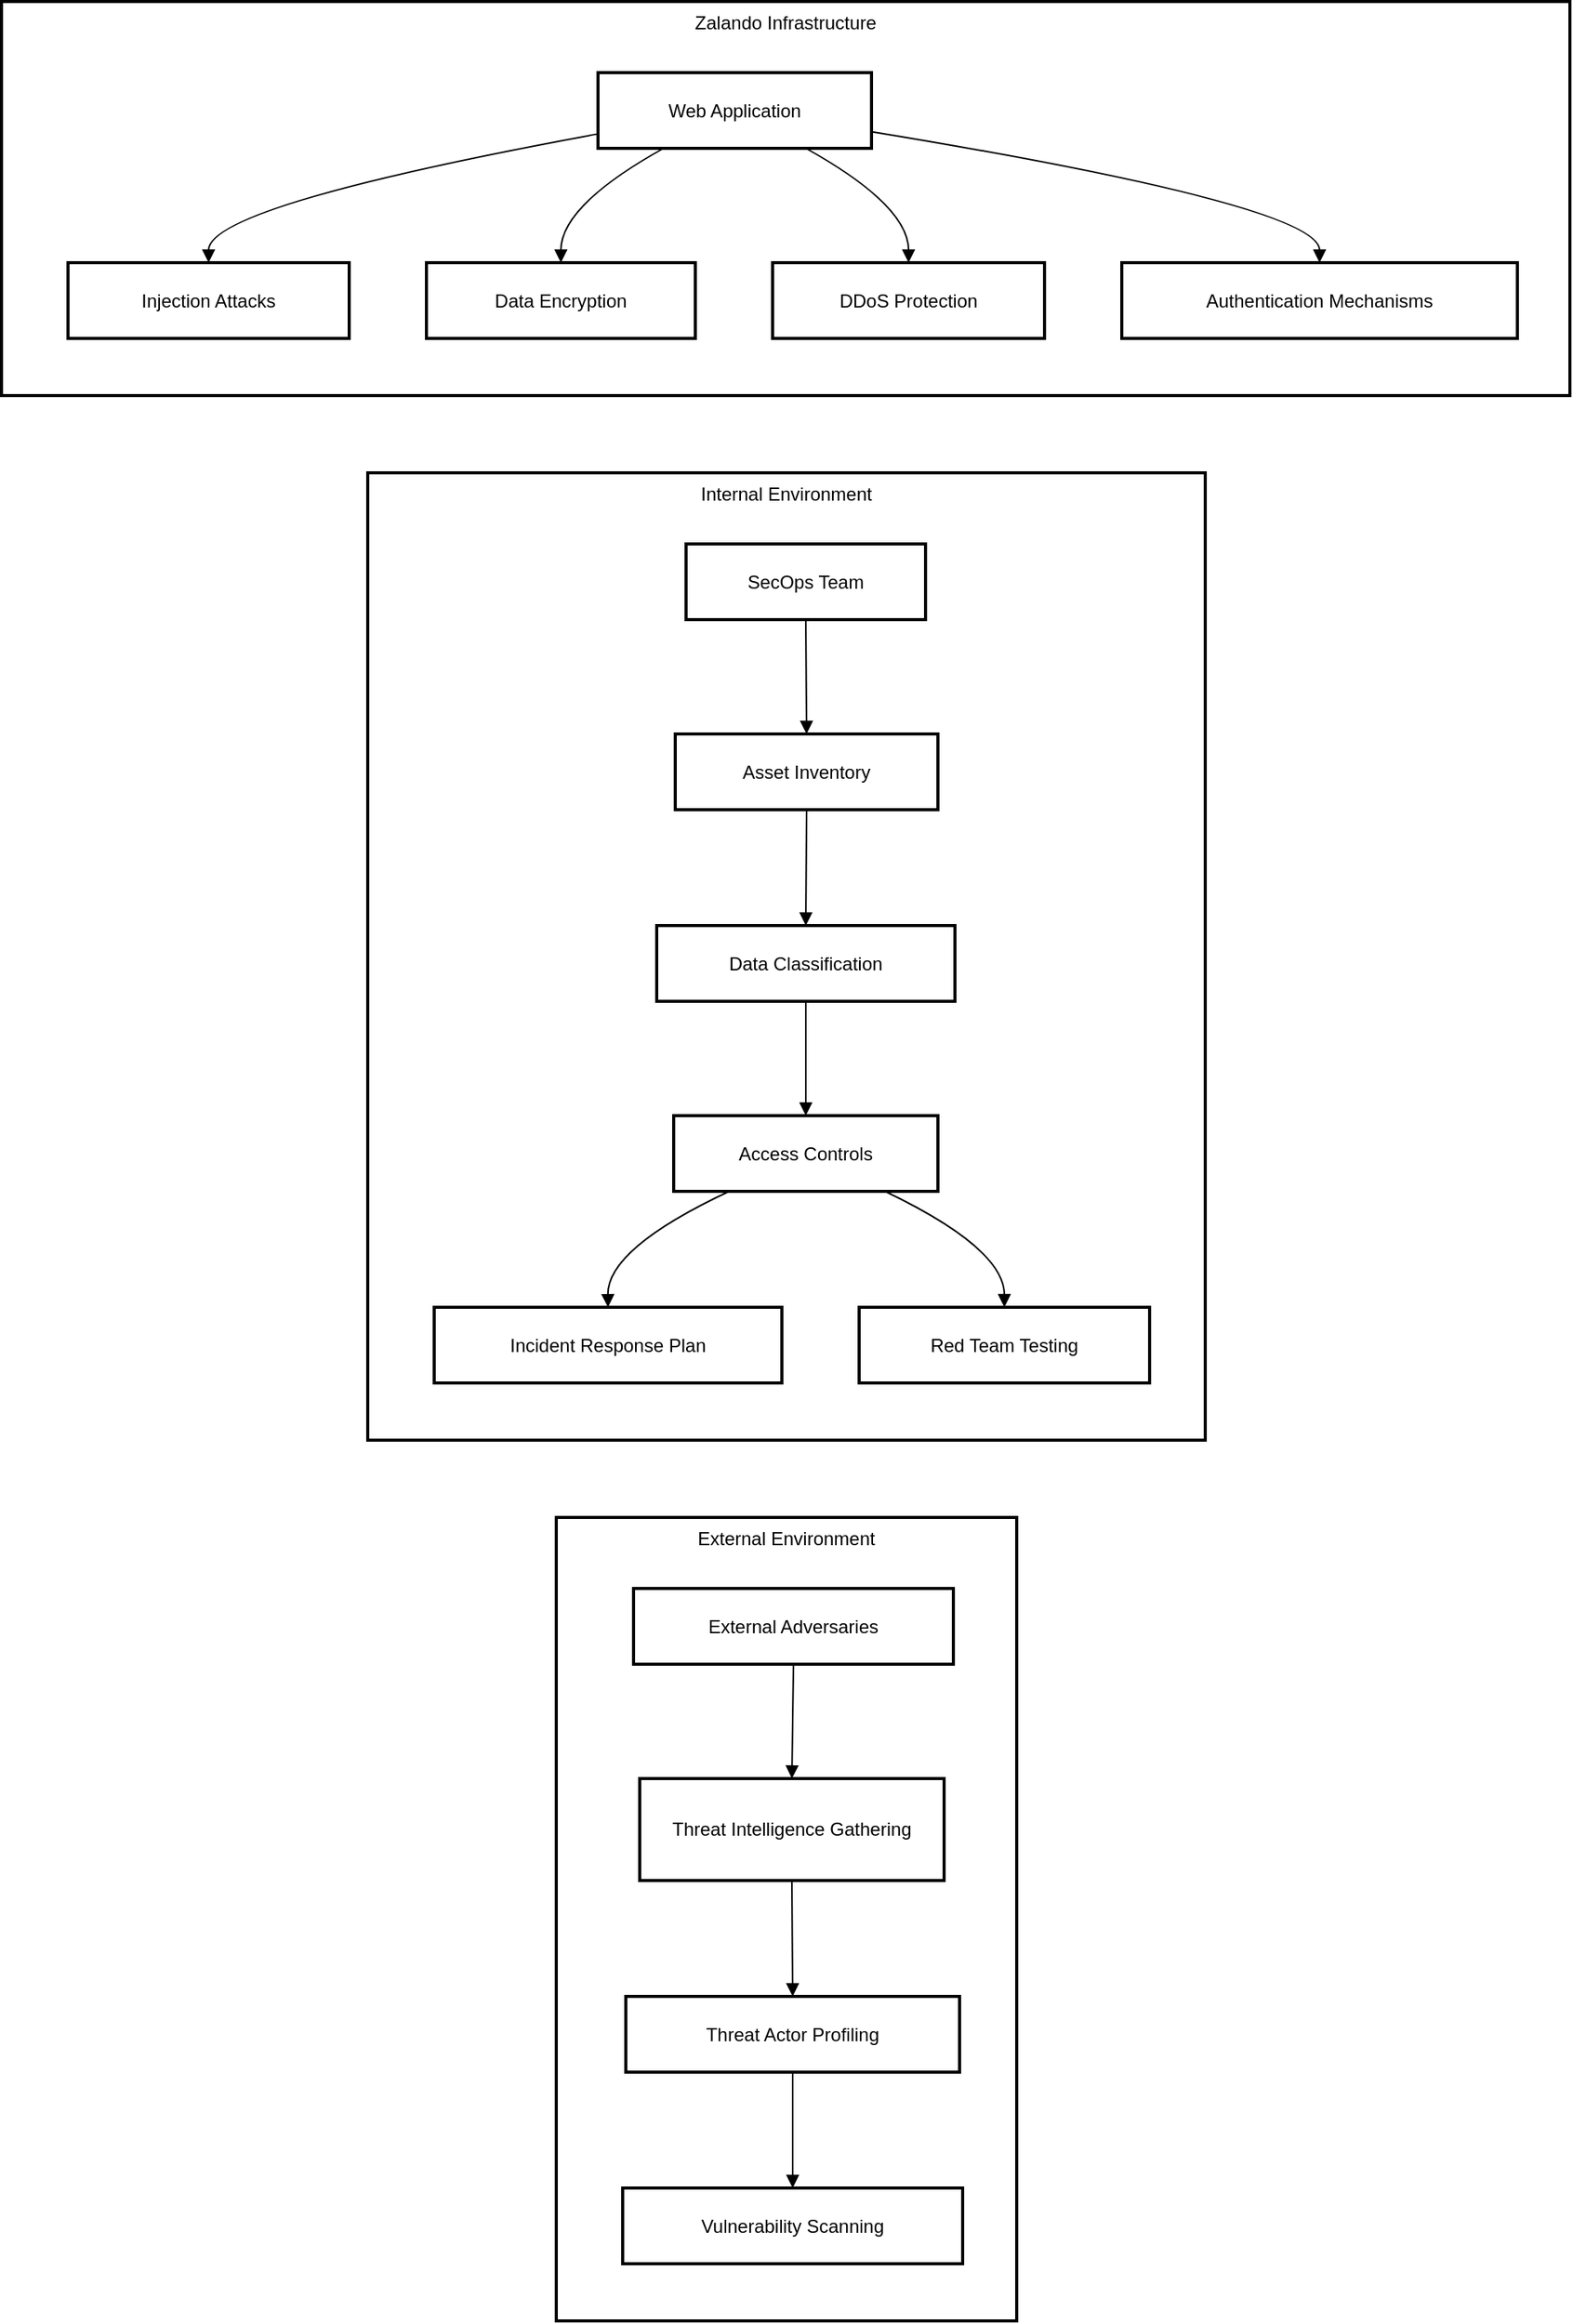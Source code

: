 <mxfile version="25.0.3" pages="2">
  <diagram name="Page-1" id="8uCo21Dttt94qJpKGFE5">
    <mxGraphModel>
      <root>
        <mxCell id="0" />
        <mxCell id="1" parent="0" />
        <mxCell id="2" value="Zalando Infrastructure" style="whiteSpace=wrap;strokeWidth=2;verticalAlign=top;" vertex="1" parent="1">
          <mxGeometry x="8" y="8" width="1015" height="255" as="geometry" />
        </mxCell>
        <mxCell id="3" value="Web Application" style="whiteSpace=wrap;strokeWidth=2;" vertex="1" parent="2">
          <mxGeometry x="386" y="46" width="177" height="49" as="geometry" />
        </mxCell>
        <mxCell id="4" value="Injection Attacks" style="whiteSpace=wrap;strokeWidth=2;" vertex="1" parent="2">
          <mxGeometry x="43" y="169" width="182" height="49" as="geometry" />
        </mxCell>
        <mxCell id="5" value="Data Encryption" style="whiteSpace=wrap;strokeWidth=2;" vertex="1" parent="2">
          <mxGeometry x="275" y="169" width="174" height="49" as="geometry" />
        </mxCell>
        <mxCell id="6" value="DDoS Protection" style="whiteSpace=wrap;strokeWidth=2;" vertex="1" parent="2">
          <mxGeometry x="499" y="169" width="176" height="49" as="geometry" />
        </mxCell>
        <mxCell id="7" value="Authentication Mechanisms" style="whiteSpace=wrap;strokeWidth=2;" vertex="1" parent="2">
          <mxGeometry x="725" y="169" width="256" height="49" as="geometry" />
        </mxCell>
        <mxCell id="8" value="" style="curved=1;startArrow=none;endArrow=block;exitX=0;exitY=0.81;entryX=0.5;entryY=0;" edge="1" parent="2" source="3" target="4">
          <mxGeometry relative="1" as="geometry">
            <Array as="points">
              <mxPoint x="134" y="132" />
            </Array>
          </mxGeometry>
        </mxCell>
        <mxCell id="9" value="" style="curved=1;startArrow=none;endArrow=block;exitX=0.25;exitY=0.98;entryX=0.5;entryY=0;" edge="1" parent="2" source="3" target="5">
          <mxGeometry relative="1" as="geometry">
            <Array as="points">
              <mxPoint x="362" y="132" />
            </Array>
          </mxGeometry>
        </mxCell>
        <mxCell id="10" value="" style="curved=1;startArrow=none;endArrow=block;exitX=0.75;exitY=0.98;entryX=0.5;entryY=0;" edge="1" parent="2" source="3" target="6">
          <mxGeometry relative="1" as="geometry">
            <Array as="points">
              <mxPoint x="587" y="132" />
            </Array>
          </mxGeometry>
        </mxCell>
        <mxCell id="11" value="" style="curved=1;startArrow=none;endArrow=block;exitX=1;exitY=0.78;entryX=0.5;entryY=0;" edge="1" parent="2" source="3" target="7">
          <mxGeometry relative="1" as="geometry">
            <Array as="points">
              <mxPoint x="853" y="132" />
            </Array>
          </mxGeometry>
        </mxCell>
        <mxCell id="12" value="Internal Environment" style="whiteSpace=wrap;strokeWidth=2;verticalAlign=top;" vertex="1" parent="1">
          <mxGeometry x="245" y="313" width="542" height="626" as="geometry" />
        </mxCell>
        <mxCell id="13" value="SecOps Team" style="whiteSpace=wrap;strokeWidth=2;" vertex="1" parent="12">
          <mxGeometry x="206" y="46" width="155" height="49" as="geometry" />
        </mxCell>
        <mxCell id="14" value="Asset Inventory" style="whiteSpace=wrap;strokeWidth=2;" vertex="1" parent="12">
          <mxGeometry x="199" y="169" width="170" height="49" as="geometry" />
        </mxCell>
        <mxCell id="15" value="Data Classification" style="whiteSpace=wrap;strokeWidth=2;" vertex="1" parent="12">
          <mxGeometry x="187" y="293" width="193" height="49" as="geometry" />
        </mxCell>
        <mxCell id="16" value="Access Controls" style="whiteSpace=wrap;strokeWidth=2;" vertex="1" parent="12">
          <mxGeometry x="198" y="416" width="171" height="49" as="geometry" />
        </mxCell>
        <mxCell id="17" value="Incident Response Plan" style="whiteSpace=wrap;strokeWidth=2;" vertex="1" parent="12">
          <mxGeometry x="43" y="540" width="225" height="49" as="geometry" />
        </mxCell>
        <mxCell id="18" value="Red Team Testing" style="whiteSpace=wrap;strokeWidth=2;" vertex="1" parent="12">
          <mxGeometry x="318" y="540" width="188" height="49" as="geometry" />
        </mxCell>
        <mxCell id="19" value="" style="curved=1;startArrow=none;endArrow=block;exitX=0.5;exitY=0.98;entryX=0.5;entryY=0;" edge="1" parent="12" source="13" target="14">
          <mxGeometry relative="1" as="geometry">
            <Array as="points" />
          </mxGeometry>
        </mxCell>
        <mxCell id="20" value="" style="curved=1;startArrow=none;endArrow=block;exitX=0.5;exitY=0.99;entryX=0.5;entryY=-0.01;" edge="1" parent="12" source="14" target="15">
          <mxGeometry relative="1" as="geometry">
            <Array as="points" />
          </mxGeometry>
        </mxCell>
        <mxCell id="21" value="" style="curved=1;startArrow=none;endArrow=block;exitX=0.5;exitY=0.99;entryX=0.5;entryY=0.01;" edge="1" parent="12" source="15" target="16">
          <mxGeometry relative="1" as="geometry">
            <Array as="points" />
          </mxGeometry>
        </mxCell>
        <mxCell id="22" value="" style="curved=1;startArrow=none;endArrow=block;exitX=0.21;exitY=1;entryX=0.5;entryY=0;" edge="1" parent="12" source="16" target="17">
          <mxGeometry relative="1" as="geometry">
            <Array as="points">
              <mxPoint x="155" y="502" />
            </Array>
          </mxGeometry>
        </mxCell>
        <mxCell id="23" value="" style="curved=1;startArrow=none;endArrow=block;exitX=0.8;exitY=1;entryX=0.5;entryY=0;" edge="1" parent="12" source="16" target="18">
          <mxGeometry relative="1" as="geometry">
            <Array as="points">
              <mxPoint x="412" y="502" />
            </Array>
          </mxGeometry>
        </mxCell>
        <mxCell id="24" value="External Environment" style="whiteSpace=wrap;strokeWidth=2;verticalAlign=top;" vertex="1" parent="1">
          <mxGeometry x="367" y="989" width="298" height="520" as="geometry" />
        </mxCell>
        <mxCell id="25" value="External Adversaries" style="whiteSpace=wrap;strokeWidth=2;" vertex="1" parent="24">
          <mxGeometry x="50" y="46" width="207" height="49" as="geometry" />
        </mxCell>
        <mxCell id="26" value="Threat Intelligence Gathering" style="whiteSpace=wrap;strokeWidth=2;" vertex="1" parent="24">
          <mxGeometry x="54" y="169" width="197" height="66" as="geometry" />
        </mxCell>
        <mxCell id="27" value="Threat Actor Profiling" style="whiteSpace=wrap;strokeWidth=2;" vertex="1" parent="24">
          <mxGeometry x="45" y="310" width="216" height="49" as="geometry" />
        </mxCell>
        <mxCell id="28" value="Vulnerability Scanning" style="whiteSpace=wrap;strokeWidth=2;" vertex="1" parent="24">
          <mxGeometry x="43" y="434" width="220" height="49" as="geometry" />
        </mxCell>
        <mxCell id="29" value="" style="curved=1;startArrow=none;endArrow=block;exitX=0.5;exitY=0.98;entryX=0.5;entryY=0;" edge="1" parent="24" source="25" target="26">
          <mxGeometry relative="1" as="geometry">
            <Array as="points" />
          </mxGeometry>
        </mxCell>
        <mxCell id="30" value="" style="curved=1;startArrow=none;endArrow=block;exitX=0.5;exitY=1;entryX=0.5;entryY=0.01;" edge="1" parent="24" source="26" target="27">
          <mxGeometry relative="1" as="geometry">
            <Array as="points" />
          </mxGeometry>
        </mxCell>
        <mxCell id="31" value="" style="curved=1;startArrow=none;endArrow=block;exitX=0.5;exitY=1;entryX=0.5;entryY=0;" edge="1" parent="24" source="27" target="28">
          <mxGeometry relative="1" as="geometry">
            <Array as="points" />
          </mxGeometry>
        </mxCell>
      </root>
    </mxGraphModel>
  </diagram>
  <diagram id="gNr2HnvqKmG5Y6MUdSiQ" name="Page-2">
    <mxGraphModel dx="4986" dy="3188" grid="1" gridSize="10" guides="1" tooltips="1" connect="1" arrows="1" fold="1" page="1" pageScale="1" pageWidth="850" pageHeight="1100" background="none" math="0" shadow="0">
      <root>
        <mxCell id="0" />
        <mxCell id="1" parent="0" />
        <mxCell id="b5F2MMVgCwlKpUd0V6zs-48" style="edgeStyle=orthogonalEdgeStyle;rounded=0;orthogonalLoop=1;jettySize=auto;html=1;exitX=0.5;exitY=1;exitDx=0;exitDy=0;exitPerimeter=0;entryX=0.5;entryY=0;entryDx=0;entryDy=0;" edge="1" parent="1" source="b5F2MMVgCwlKpUd0V6zs-2" target="b5F2MMVgCwlKpUd0V6zs-8">
          <mxGeometry relative="1" as="geometry" />
        </mxCell>
        <mxCell id="b5F2MMVgCwlKpUd0V6zs-2" value="&lt;font style=&quot;font-size: 20px;&quot;&gt;Article Database&lt;/font&gt;" style="shape=cylinder3;whiteSpace=wrap;html=1;boundedLbl=1;backgroundOutline=1;size=15;" vertex="1" parent="1">
          <mxGeometry x="750" width="170" height="150" as="geometry" />
        </mxCell>
        <mxCell id="b5F2MMVgCwlKpUd0V6zs-3" value="&lt;font style=&quot;font-size: 20px;&quot;&gt;Google ADs&lt;/font&gt;" style="shape=cube;whiteSpace=wrap;html=1;boundedLbl=1;backgroundOutline=1;darkOpacity=0.05;darkOpacity2=0.1;direction=east;" vertex="1" parent="1">
          <mxGeometry x="-660" y="380" width="190" height="120" as="geometry" />
        </mxCell>
        <mxCell id="b5F2MMVgCwlKpUd0V6zs-45" style="edgeStyle=orthogonalEdgeStyle;rounded=0;orthogonalLoop=1;jettySize=auto;html=1;exitX=0.5;exitY=0;exitDx=0;exitDy=0;entryX=0.5;entryY=1;entryDx=0;entryDy=0;" edge="1" parent="1" source="b5F2MMVgCwlKpUd0V6zs-4" target="b5F2MMVgCwlKpUd0V6zs-7">
          <mxGeometry relative="1" as="geometry">
            <mxPoint x="320" y="440" as="targetPoint" />
          </mxGeometry>
        </mxCell>
        <mxCell id="b5F2MMVgCwlKpUd0V6zs-4" value="&lt;font style=&quot;font-size: 20px;&quot;&gt;Customer journey service&lt;/font&gt;" style="rounded=0;whiteSpace=wrap;html=1;" vertex="1" parent="1">
          <mxGeometry x="245" y="670" width="170" height="90" as="geometry" />
        </mxCell>
        <mxCell id="b5F2MMVgCwlKpUd0V6zs-46" style="edgeStyle=orthogonalEdgeStyle;rounded=0;orthogonalLoop=1;jettySize=auto;html=1;exitX=0.5;exitY=0;exitDx=0;exitDy=0;exitPerimeter=0;" edge="1" parent="1" source="b5F2MMVgCwlKpUd0V6zs-5">
          <mxGeometry relative="1" as="geometry">
            <mxPoint x="323.857" y="760" as="targetPoint" />
          </mxGeometry>
        </mxCell>
        <mxCell id="b5F2MMVgCwlKpUd0V6zs-5" value="&lt;font style=&quot;font-size: 20px;&quot;&gt;Customer journey Representative&lt;/font&gt;" style="shape=cylinder3;whiteSpace=wrap;html=1;boundedLbl=1;backgroundOutline=1;size=15;" vertex="1" parent="1">
          <mxGeometry x="240" y="840" width="170" height="120" as="geometry" />
        </mxCell>
        <mxCell id="b5F2MMVgCwlKpUd0V6zs-62" style="edgeStyle=orthogonalEdgeStyle;rounded=0;orthogonalLoop=1;jettySize=auto;html=1;exitX=1;exitY=0.5;exitDx=0;exitDy=0;entryX=1;entryY=0.5;entryDx=0;entryDy=0;" edge="1" parent="1" source="b5F2MMVgCwlKpUd0V6zs-7" target="b5F2MMVgCwlKpUd0V6zs-33">
          <mxGeometry relative="1" as="geometry">
            <Array as="points">
              <mxPoint x="530" y="260" />
              <mxPoint x="530" y="-180" />
            </Array>
          </mxGeometry>
        </mxCell>
        <mxCell id="b5F2MMVgCwlKpUd0V6zs-67" style="edgeStyle=orthogonalEdgeStyle;rounded=0;orthogonalLoop=1;jettySize=auto;html=1;exitX=0.5;exitY=1;exitDx=0;exitDy=0;" edge="1" parent="1" source="b5F2MMVgCwlKpUd0V6zs-7">
          <mxGeometry relative="1" as="geometry">
            <mxPoint x="1540" y="210" as="targetPoint" />
            <Array as="points">
              <mxPoint x="330" y="410" />
              <mxPoint x="1540" y="410" />
            </Array>
          </mxGeometry>
        </mxCell>
        <mxCell id="b5F2MMVgCwlKpUd0V6zs-7" value="&lt;font style=&quot;font-size: 20px;&quot;&gt;Product Detail Page(PDP)&lt;/font&gt;" style="whiteSpace=wrap;html=1;aspect=fixed;" vertex="1" parent="1">
          <mxGeometry x="200" y="130" width="260" height="260" as="geometry" />
        </mxCell>
        <mxCell id="b5F2MMVgCwlKpUd0V6zs-59" style="edgeStyle=orthogonalEdgeStyle;rounded=0;orthogonalLoop=1;jettySize=auto;html=1;exitX=0;exitY=0.5;exitDx=0;exitDy=0;entryX=0.5;entryY=1;entryDx=0;entryDy=0;" edge="1" parent="1" source="b5F2MMVgCwlKpUd0V6zs-8" target="b5F2MMVgCwlKpUd0V6zs-7">
          <mxGeometry relative="1" as="geometry" />
        </mxCell>
        <mxCell id="b5F2MMVgCwlKpUd0V6zs-8" value="&lt;font style=&quot;font-size: 20px;&quot;&gt;Search Engine&lt;/font&gt;" style="whiteSpace=wrap;html=1;aspect=fixed;" vertex="1" parent="1">
          <mxGeometry x="735" y="490" width="200" height="200" as="geometry" />
        </mxCell>
        <mxCell id="b5F2MMVgCwlKpUd0V6zs-36" style="edgeStyle=orthogonalEdgeStyle;rounded=0;orthogonalLoop=1;jettySize=auto;html=1;exitX=1;exitY=0.5;exitDx=0;exitDy=0;entryX=0;entryY=0.5;entryDx=0;entryDy=0;" edge="1" parent="1" source="b5F2MMVgCwlKpUd0V6zs-14" target="b5F2MMVgCwlKpUd0V6zs-18">
          <mxGeometry relative="1" as="geometry" />
        </mxCell>
        <mxCell id="b5F2MMVgCwlKpUd0V6zs-14" value="&lt;font style=&quot;font-size: 20px;&quot;&gt;cart service&lt;/font&gt;" style="whiteSpace=wrap;html=1;aspect=fixed;" vertex="1" parent="1">
          <mxGeometry x="1430" y="-17.5" width="225" height="225" as="geometry" />
        </mxCell>
        <mxCell id="b5F2MMVgCwlKpUd0V6zs-15" value="&lt;font style=&quot;font-size: 20px;&quot;&gt;Stock DB&lt;/font&gt;" style="shape=cylinder3;whiteSpace=wrap;html=1;boundedLbl=1;backgroundOutline=1;size=15;" vertex="1" parent="1">
          <mxGeometry x="1443.75" y="830" width="202.5" height="160" as="geometry" />
        </mxCell>
        <mxCell id="b5F2MMVgCwlKpUd0V6zs-66" style="edgeStyle=orthogonalEdgeStyle;rounded=0;orthogonalLoop=1;jettySize=auto;html=1;exitX=0;exitY=0.5;exitDx=0;exitDy=0;" edge="1" parent="1" source="b5F2MMVgCwlKpUd0V6zs-16">
          <mxGeometry relative="1" as="geometry">
            <mxPoint x="470" y="260" as="targetPoint" />
            <Array as="points">
              <mxPoint x="1370" y="635" />
              <mxPoint x="1370" y="260" />
            </Array>
          </mxGeometry>
        </mxCell>
        <mxCell id="b5F2MMVgCwlKpUd0V6zs-74" style="edgeStyle=orthogonalEdgeStyle;rounded=0;orthogonalLoop=1;jettySize=auto;html=1;exitX=0.5;exitY=0;exitDx=0;exitDy=0;entryX=0.5;entryY=1;entryDx=0;entryDy=0;" edge="1" parent="1" source="b5F2MMVgCwlKpUd0V6zs-16" target="b5F2MMVgCwlKpUd0V6zs-14">
          <mxGeometry relative="1" as="geometry" />
        </mxCell>
        <mxCell id="b5F2MMVgCwlKpUd0V6zs-16" value="&lt;font style=&quot;font-size: 20px;&quot;&gt;stock Service&lt;/font&gt;" style="whiteSpace=wrap;html=1;aspect=fixed;" vertex="1" parent="1">
          <mxGeometry x="1430" y="520" width="230" height="230" as="geometry" />
        </mxCell>
        <mxCell id="b5F2MMVgCwlKpUd0V6zs-37" style="edgeStyle=orthogonalEdgeStyle;rounded=0;orthogonalLoop=1;jettySize=auto;html=1;exitX=1;exitY=0.5;exitDx=0;exitDy=0;entryX=0;entryY=0.5;entryDx=0;entryDy=0;" edge="1" parent="1" source="b5F2MMVgCwlKpUd0V6zs-18" target="b5F2MMVgCwlKpUd0V6zs-19">
          <mxGeometry relative="1" as="geometry" />
        </mxCell>
        <mxCell id="b5F2MMVgCwlKpUd0V6zs-18" value="&lt;font style=&quot;font-size: 20px;&quot;&gt;Checkout&lt;/font&gt;" style="whiteSpace=wrap;html=1;aspect=fixed;" vertex="1" parent="1">
          <mxGeometry x="1940" y="5" width="180" height="180" as="geometry" />
        </mxCell>
        <mxCell id="b5F2MMVgCwlKpUd0V6zs-19" value="&lt;font style=&quot;font-size: 20px;&quot;&gt;Payment&lt;/font&gt;" style="whiteSpace=wrap;html=1;aspect=fixed;" vertex="1" parent="1">
          <mxGeometry x="2320" y="20" width="150" height="150" as="geometry" />
        </mxCell>
        <mxCell id="b5F2MMVgCwlKpUd0V6zs-20" value="&lt;font style=&quot;font-size: 20px;&quot;&gt;Customer tracking &amp;nbsp;service&lt;/font&gt;" style="rounded=0;whiteSpace=wrap;html=1;" vertex="1" parent="1">
          <mxGeometry x="-70" y="600" width="180" height="90" as="geometry" />
        </mxCell>
        <mxCell id="b5F2MMVgCwlKpUd0V6zs-50" style="edgeStyle=orthogonalEdgeStyle;rounded=0;orthogonalLoop=1;jettySize=auto;html=1;exitX=0;exitY=0.5;exitDx=0;exitDy=0;" edge="1" parent="1" source="b5F2MMVgCwlKpUd0V6zs-27">
          <mxGeometry relative="1" as="geometry">
            <mxPoint x="-470" y="440.429" as="targetPoint" />
          </mxGeometry>
        </mxCell>
        <mxCell id="b5F2MMVgCwlKpUd0V6zs-51" style="edgeStyle=orthogonalEdgeStyle;rounded=0;orthogonalLoop=1;jettySize=auto;html=1;exitX=0.5;exitY=1;exitDx=0;exitDy=0;entryX=0;entryY=0.5;entryDx=0;entryDy=0;" edge="1" parent="1" source="b5F2MMVgCwlKpUd0V6zs-27" target="b5F2MMVgCwlKpUd0V6zs-20">
          <mxGeometry relative="1" as="geometry" />
        </mxCell>
        <mxCell id="b5F2MMVgCwlKpUd0V6zs-27" value="&lt;font style=&quot;font-size: 20px;&quot;&gt;Tracking &amp;nbsp;service&lt;/font&gt;" style="rounded=0;whiteSpace=wrap;html=1;" vertex="1" parent="1">
          <mxGeometry x="-300" y="390" width="190" height="100" as="geometry" />
        </mxCell>
        <mxCell id="b5F2MMVgCwlKpUd0V6zs-52" style="edgeStyle=orthogonalEdgeStyle;rounded=0;orthogonalLoop=1;jettySize=auto;html=1;exitX=0;exitY=0.5;exitDx=0;exitDy=0;entryX=0.5;entryY=0;entryDx=0;entryDy=0;" edge="1" parent="1" source="b5F2MMVgCwlKpUd0V6zs-32" target="b5F2MMVgCwlKpUd0V6zs-27">
          <mxGeometry relative="1" as="geometry" />
        </mxCell>
        <mxCell id="b5F2MMVgCwlKpUd0V6zs-55" style="edgeStyle=orthogonalEdgeStyle;rounded=0;orthogonalLoop=1;jettySize=auto;html=1;exitX=0;exitY=0.5;exitDx=0;exitDy=0;entryX=0;entryY=0.5;entryDx=0;entryDy=0;" edge="1" parent="1" source="b5F2MMVgCwlKpUd0V6zs-32" target="b5F2MMVgCwlKpUd0V6zs-7">
          <mxGeometry relative="1" as="geometry" />
        </mxCell>
        <mxCell id="b5F2MMVgCwlKpUd0V6zs-32" value="&lt;font style=&quot;font-size: 20px;&quot;&gt;&amp;nbsp;Network Infrastructure (API Gateway)&lt;/font&gt;" style="rounded=0;whiteSpace=wrap;html=1;align=left;" vertex="1" parent="1">
          <mxGeometry x="-110" y="-500" width="1070" height="100" as="geometry" />
        </mxCell>
        <mxCell id="b5F2MMVgCwlKpUd0V6zs-75" style="edgeStyle=orthogonalEdgeStyle;rounded=0;orthogonalLoop=1;jettySize=auto;html=1;exitX=1;exitY=0.5;exitDx=0;exitDy=0;" edge="1" parent="1" source="b5F2MMVgCwlKpUd0V6zs-33">
          <mxGeometry relative="1" as="geometry">
            <mxPoint x="1540" y="-20" as="targetPoint" />
          </mxGeometry>
        </mxCell>
        <mxCell id="b5F2MMVgCwlKpUd0V6zs-33" value="&lt;font style=&quot;font-size: 20px;&quot;&gt;&amp;nbsp;Customer IAM&lt;/font&gt;&lt;div&gt;&lt;span style=&quot;font-size: 20px;&quot;&gt;&amp;nbsp;- Customer Registration&lt;/span&gt;&lt;/div&gt;&lt;div&gt;&lt;span style=&quot;font-size: 20px;&quot;&gt;&amp;nbsp;-&amp;nbsp;&lt;/span&gt;&lt;/div&gt;" style="rounded=0;whiteSpace=wrap;html=1;align=left;" vertex="1" parent="1">
          <mxGeometry x="-110" y="-260" width="580" height="160" as="geometry" />
        </mxCell>
        <mxCell id="b5F2MMVgCwlKpUd0V6zs-47" style="edgeStyle=orthogonalEdgeStyle;rounded=0;orthogonalLoop=1;jettySize=auto;html=1;exitX=0.5;exitY=1;exitDx=0;exitDy=0;entryX=0;entryY=0.5;entryDx=0;entryDy=0;entryPerimeter=0;" edge="1" parent="1" source="b5F2MMVgCwlKpUd0V6zs-20" target="b5F2MMVgCwlKpUd0V6zs-5">
          <mxGeometry relative="1" as="geometry" />
        </mxCell>
        <mxCell id="b5F2MMVgCwlKpUd0V6zs-53" value="" style="rounded=0;whiteSpace=wrap;html=1;" vertex="1" parent="1">
          <mxGeometry x="2550" y="30" width="120" height="60" as="geometry" />
        </mxCell>
        <mxCell id="b5F2MMVgCwlKpUd0V6zs-56" style="edgeStyle=orthogonalEdgeStyle;rounded=0;orthogonalLoop=1;jettySize=auto;html=1;exitX=0;exitY=0.5;exitDx=0;exitDy=0;entryX=0.387;entryY=-0.037;entryDx=0;entryDy=0;entryPerimeter=0;" edge="1" parent="1" source="b5F2MMVgCwlKpUd0V6zs-7" target="b5F2MMVgCwlKpUd0V6zs-20">
          <mxGeometry relative="1" as="geometry" />
        </mxCell>
        <mxCell id="b5F2MMVgCwlKpUd0V6zs-57" style="edgeStyle=orthogonalEdgeStyle;rounded=0;orthogonalLoop=1;jettySize=auto;html=1;exitX=0;exitY=0.5;exitDx=0;exitDy=0;entryX=0.421;entryY=0.979;entryDx=0;entryDy=0;entryPerimeter=0;" edge="1" parent="1" source="b5F2MMVgCwlKpUd0V6zs-7" target="b5F2MMVgCwlKpUd0V6zs-33">
          <mxGeometry relative="1" as="geometry" />
        </mxCell>
        <mxCell id="b5F2MMVgCwlKpUd0V6zs-60" style="edgeStyle=orthogonalEdgeStyle;rounded=0;orthogonalLoop=1;jettySize=auto;html=1;exitX=0.5;exitY=1;exitDx=0;exitDy=0;entryX=0.421;entryY=0;entryDx=0;entryDy=0;entryPerimeter=0;" edge="1" parent="1" source="b5F2MMVgCwlKpUd0V6zs-32" target="b5F2MMVgCwlKpUd0V6zs-33">
          <mxGeometry relative="1" as="geometry" />
        </mxCell>
        <mxCell id="b5F2MMVgCwlKpUd0V6zs-65" style="edgeStyle=orthogonalEdgeStyle;rounded=0;orthogonalLoop=1;jettySize=auto;html=1;exitX=0.5;exitY=1;exitDx=0;exitDy=0;entryX=0.5;entryY=0;entryDx=0;entryDy=0;entryPerimeter=0;" edge="1" parent="1" source="b5F2MMVgCwlKpUd0V6zs-16" target="b5F2MMVgCwlKpUd0V6zs-15">
          <mxGeometry relative="1" as="geometry" />
        </mxCell>
      </root>
    </mxGraphModel>
  </diagram>
</mxfile>
